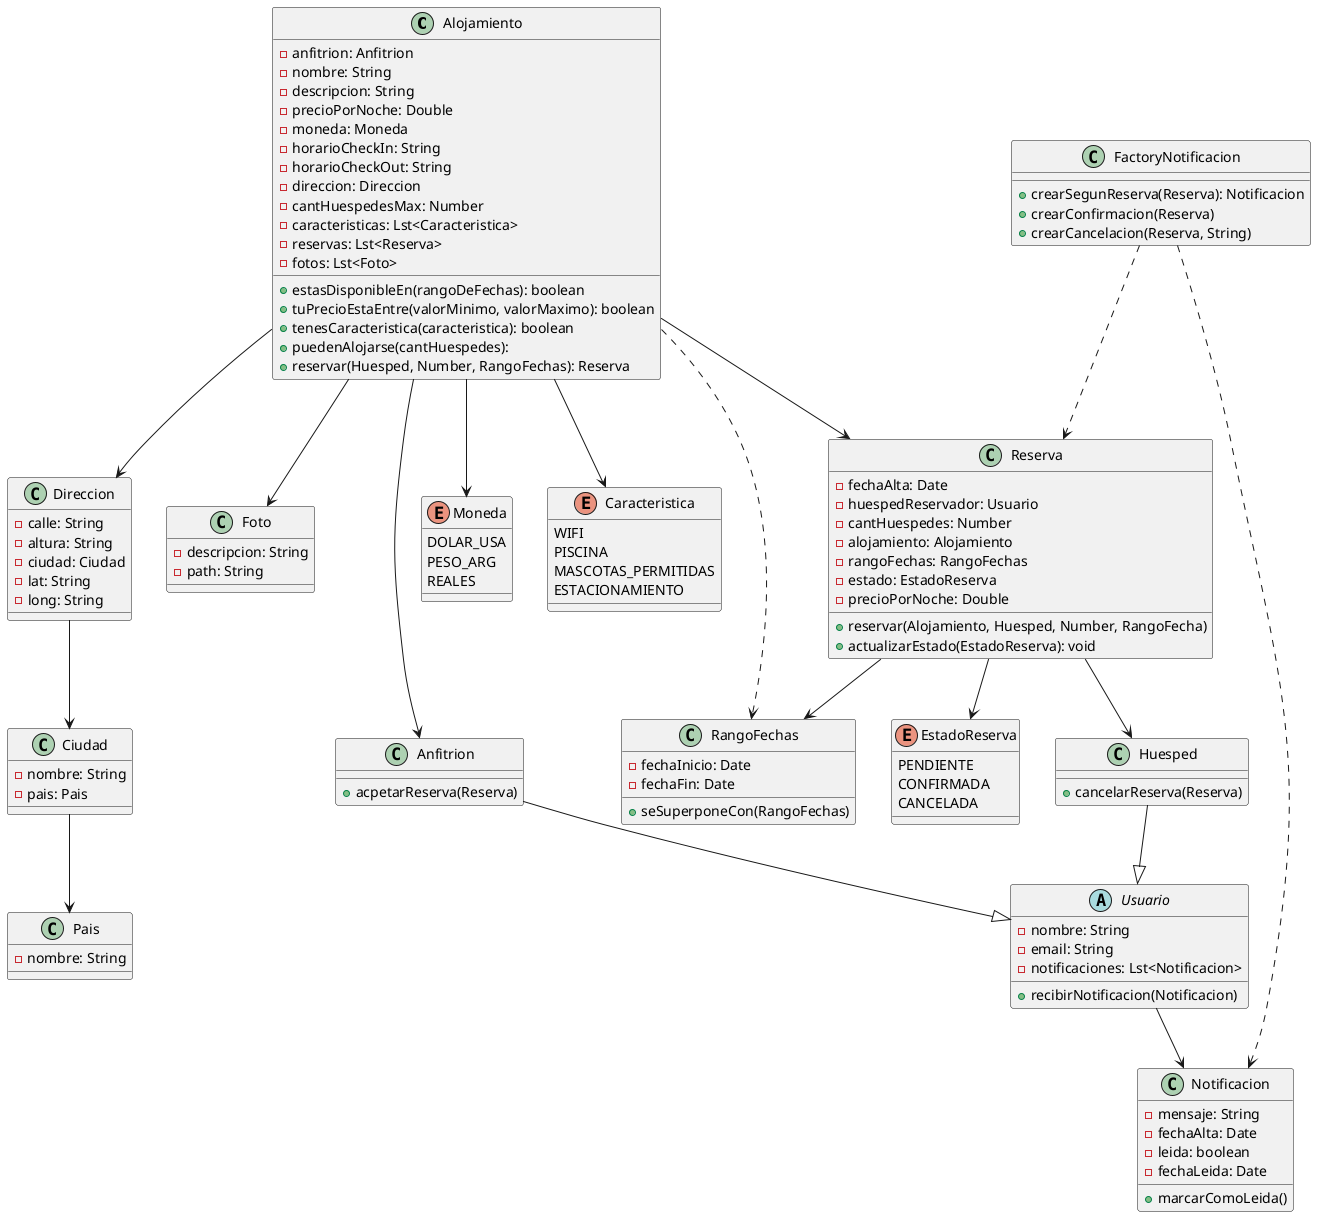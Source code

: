 @startuml Birbnb

class Alojamiento {
  - anfitrion: Anfitrion
  - nombre: String
  - descripcion: String
  - precioPorNoche: Double
  - moneda: Moneda
  - horarioCheckIn: String
  - horarioCheckOut: String
  - direccion: Direccion
  - cantHuespedesMax: Number
  - caracteristicas: Lst<Caracteristica>
  - reservas: Lst<Reserva>
  - fotos: Lst<Foto>

  + estasDisponibleEn(rangoDeFechas): boolean
  + tuPrecioEstaEntre(valorMinimo, valorMaximo): boolean
  + tenesCaracteristica(caracteristica): boolean
  + puedenAlojarse(cantHuespedes): 
  + reservar(Huesped, Number, RangoFechas): Reserva
}

enum Moneda {
    DOLAR_USA
    PESO_ARG
    REALES
}

enum Caracteristica {
    WIFI
    PISCINA
    MASCOTAS_PERMITIDAS
    ESTACIONAMIENTO
}

enum EstadoReserva {
    PENDIENTE
    CONFIRMADA
    CANCELADA
}

class Direccion {
  - calle: String
  - altura: String
  - ciudad: Ciudad
  - lat: String
  - long: String
}

class Ciudad {
  - nombre: String
  - pais: Pais
}

class Pais {
  - nombre: String
}

class Foto {
  - descripcion: String
  - path: String
}

class Reserva {
  - fechaAlta: Date
  - huespedReservador: Usuario
  - cantHuespedes: Number
  - alojamiento: Alojamiento
  - rangoFechas: RangoFechas
  - estado: EstadoReserva
  - precioPorNoche: Double

  + reservar(Alojamiento, Huesped, Number, RangoFecha)
  + actualizarEstado(EstadoReserva): void
}

class RangoFechas {
  - fechaInicio: Date
  - fechaFin: Date

  + seSuperponeCon(RangoFechas)
}

class FactoryNotificacion {
  + crearSegunReserva(Reserva): Notificacion
  + crearConfirmacion(Reserva)
  + crearCancelacion(Reserva, String)
}

class Notificacion {
  - mensaje: String
  - fechaAlta: Date
  - leida: boolean
  - fechaLeida: Date

  + marcarComoLeida()
}

abstract class Usuario {
  - nombre: String
  - email: String
  - notificaciones: Lst<Notificacion>
  
  + recibirNotificacion(Notificacion)
}

class Anfitrion {
    + acpetarReserva(Reserva)
}

class Huesped {
    + cancelarReserva(Reserva)
}

' Relaciones '
Usuario --> Notificacion
Anfitrion --|> Usuario
Huesped --|> Usuario

Alojamiento --> Direccion
Alojamiento --> Foto
Alojamiento --> Reserva
Alojamiento --> Anfitrion
Alojamiento ..> RangoFechas
Alojamiento --> Moneda
Alojamiento --> Caracteristica

Direccion --> Ciudad
Ciudad --> Pais

Reserva --> Huesped
Reserva --> RangoFechas
Reserva --> EstadoReserva

FactoryNotificacion ..> Notificacion
FactoryNotificacion ..> Reserva

@enduml
